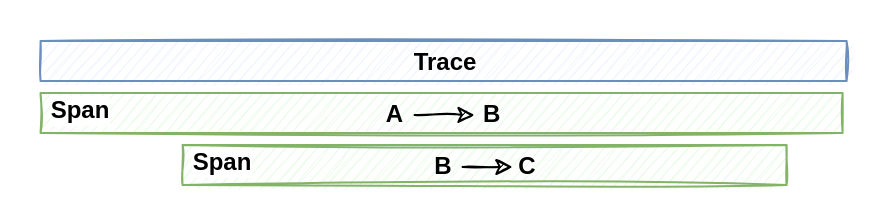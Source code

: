 <mxfile version="13.9.9" type="device"><diagram id="DStbU6vxoaTNUfsdCuJo" name="traces-spans"><mxGraphModel dx="1072" dy="792" grid="1" gridSize="10" guides="1" tooltips="1" connect="1" arrows="1" fold="1" page="1" pageScale="1" pageWidth="850" pageHeight="1100" math="0" shadow="0"><root><mxCell id="eG56pYN6C47K7Y2nMZVS-0"/><mxCell id="eG56pYN6C47K7Y2nMZVS-1" parent="eG56pYN6C47K7Y2nMZVS-0"/><mxCell id="eG56pYN6C47K7Y2nMZVS-2" value="" style="rounded=0;whiteSpace=wrap;html=1;sketch=0;strokeColor=none;" parent="eG56pYN6C47K7Y2nMZVS-1" vertex="1"><mxGeometry x="202" y="280" width="446.91" height="110.5" as="geometry"/></mxCell><mxCell id="eG56pYN6C47K7Y2nMZVS-3" value="Trace" style="html=1;sketch=1;strokeColor=#6c8ebf;fontStyle=1;labelBackgroundColor=none;fillColor=#F0F4FF;" parent="eG56pYN6C47K7Y2nMZVS-1" vertex="1"><mxGeometry x="222.29" y="300.5" width="403" height="20" as="geometry"/></mxCell><mxCell id="eG56pYN6C47K7Y2nMZVS-4" value="A&amp;nbsp; &amp;nbsp; &amp;nbsp; &amp;nbsp; &amp;nbsp; &amp;nbsp; B" style="html=1;strokeColor=#82b366;sketch=1;fontStyle=1;labelBackgroundColor=none;fillColor=#E8FCE7;" parent="eG56pYN6C47K7Y2nMZVS-1" vertex="1"><mxGeometry x="222.29" y="326.5" width="401" height="20" as="geometry"/></mxCell><mxCell id="eG56pYN6C47K7Y2nMZVS-5" value="" style="endArrow=classic;html=1;sketch=1;" parent="eG56pYN6C47K7Y2nMZVS-1" edge="1"><mxGeometry width="50" height="50" relative="1" as="geometry"><mxPoint x="409.29" y="337.5" as="sourcePoint"/><mxPoint x="439.29" y="337.5" as="targetPoint"/></mxGeometry></mxCell><mxCell id="eG56pYN6C47K7Y2nMZVS-6" value="B&amp;nbsp; &amp;nbsp; &amp;nbsp; &amp;nbsp; &amp;nbsp; C" style="html=1;strokeColor=#82b366;sketch=1;fontStyle=1;labelBackgroundColor=none;fillColor=#E8FCE7;" parent="eG56pYN6C47K7Y2nMZVS-1" vertex="1"><mxGeometry x="293.29" y="352.5" width="302" height="20" as="geometry"/></mxCell><mxCell id="eG56pYN6C47K7Y2nMZVS-7" value="" style="endArrow=classic;html=1;sketch=1;" parent="eG56pYN6C47K7Y2nMZVS-1" edge="1"><mxGeometry width="50" height="50" relative="1" as="geometry"><mxPoint x="433.29" y="363.5" as="sourcePoint"/><mxPoint x="458.29" y="363.5" as="targetPoint"/></mxGeometry></mxCell><mxCell id="eG56pYN6C47K7Y2nMZVS-8" value="Span" style="text;html=1;strokeColor=none;fillColor=none;align=center;verticalAlign=middle;whiteSpace=wrap;rounded=0;sketch=1;labelBackgroundColor=#ffffff;fontStyle=1" parent="eG56pYN6C47K7Y2nMZVS-1" vertex="1"><mxGeometry x="222.29" y="324.5" width="40" height="20" as="geometry"/></mxCell><mxCell id="eG56pYN6C47K7Y2nMZVS-9" value="Span" style="text;html=1;strokeColor=none;fillColor=none;align=center;verticalAlign=middle;whiteSpace=wrap;rounded=0;sketch=1;labelBackgroundColor=#ffffff;fontStyle=1" parent="eG56pYN6C47K7Y2nMZVS-1" vertex="1"><mxGeometry x="293.29" y="350.5" width="40" height="20" as="geometry"/></mxCell></root></mxGraphModel></diagram></mxfile>